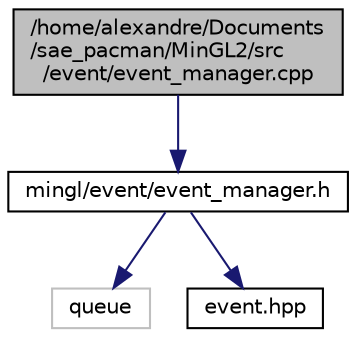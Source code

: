 digraph "/home/alexandre/Documents/sae_pacman/MinGL2/src/event/event_manager.cpp"
{
 // LATEX_PDF_SIZE
  edge [fontname="Helvetica",fontsize="10",labelfontname="Helvetica",labelfontsize="10"];
  node [fontname="Helvetica",fontsize="10",shape=record];
  Node1 [label="/home/alexandre/Documents\l/sae_pacman/MinGL2/src\l/event/event_manager.cpp",height=0.2,width=0.4,color="black", fillcolor="grey75", style="filled", fontcolor="black",tooltip="Gestionnaire d'événements de minGL."];
  Node1 -> Node2 [color="midnightblue",fontsize="10",style="solid",fontname="Helvetica"];
  Node2 [label="mingl/event/event_manager.h",height=0.2,width=0.4,color="black", fillcolor="white", style="filled",URL="$event__manager_8h.html",tooltip="Gestionnaire d'événements de minGL."];
  Node2 -> Node3 [color="midnightblue",fontsize="10",style="solid",fontname="Helvetica"];
  Node3 [label="queue",height=0.2,width=0.4,color="grey75", fillcolor="white", style="filled",tooltip=" "];
  Node2 -> Node4 [color="midnightblue",fontsize="10",style="solid",fontname="Helvetica"];
  Node4 [label="event.hpp",height=0.2,width=0.4,color="black", fillcolor="white", style="filled",URL="$event_8hpp.html",tooltip="Différents types utile pour le gestionnaire d'événements."];
}
